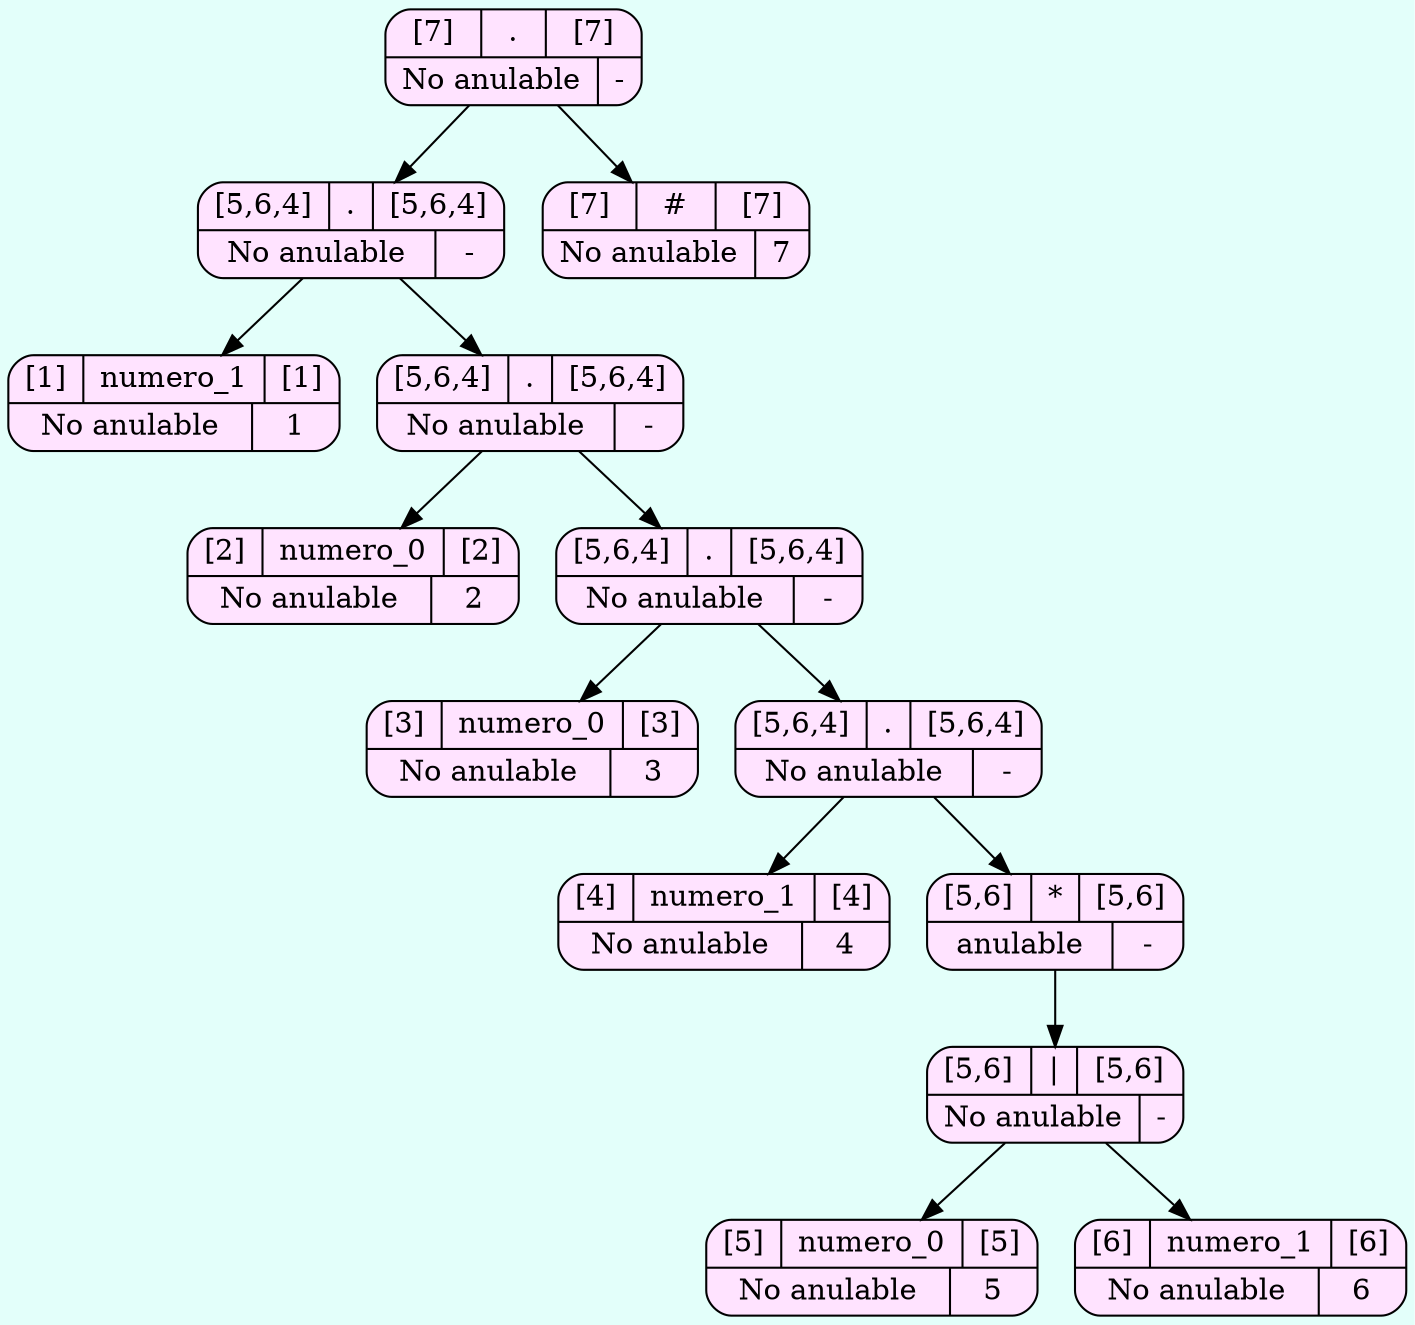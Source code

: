 digraph Arbol_Sintactico{
  bgcolor = "#E3FFFA"
node [shape=Mrecord fillcolor="#FFE3FF" style =filled];
node0[label="{{[7]|.|[7]}|{No anulable|-}}"];
node0 -> node00
node00[label="{{[5,6,4]|.|[5,6,4]}|{No anulable|-}}"];
node00 -> node000
node000[label="{{[1]|numero_1|[1]}|{No anulable|1}}"];
node00 -> node001
node001[label="{{[5,6,4]|.|[5,6,4]}|{No anulable|-}}"];
node001 -> node0010
node0010[label="{{[2]|numero_0|[2]}|{No anulable|2}}"];
node001 -> node0011
node0011[label="{{[5,6,4]|.|[5,6,4]}|{No anulable|-}}"];
node0011 -> node00110
node00110[label="{{[3]|numero_0|[3]}|{No anulable|3}}"];
node0011 -> node00111
node00111[label="{{[5,6,4]|.|[5,6,4]}|{No anulable|-}}"];
node00111 -> node001110
node001110[label="{{[4]|numero_1|[4]}|{No anulable|4}}"];
node00111 -> node001111
node001111[label="{{[5,6]|*|[5,6]}|{anulable|-}}"];
node001111 -> node0011110
node0011110[label="{{[5,6]|\||[5,6]}|{No anulable|-}}"];
node0011110 -> node00111100
node00111100[label="{{[5]|numero_0|[5]}|{No anulable|5}}"];
node0011110 -> node00111101
node00111101[label="{{[6]|numero_1|[6]}|{No anulable|6}}"];
node0 -> node01
node01[label="{{[7]|#|[7]}|{No anulable|7}}"];


}
